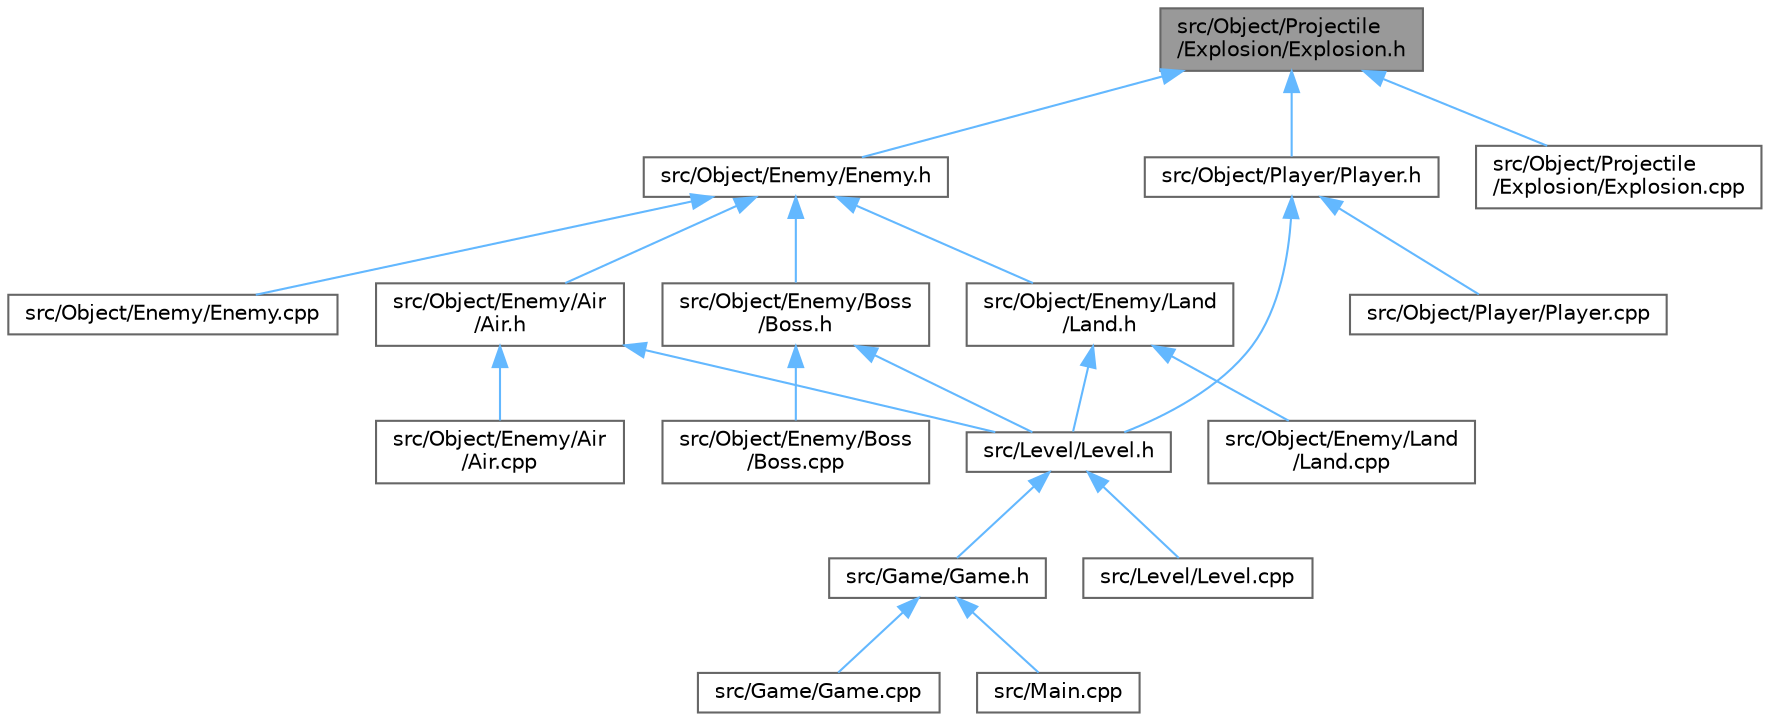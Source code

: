 digraph "src/Object/Projectile/Explosion/Explosion.h"
{
 // LATEX_PDF_SIZE
  bgcolor="transparent";
  edge [fontname=Helvetica,fontsize=10,labelfontname=Helvetica,labelfontsize=10];
  node [fontname=Helvetica,fontsize=10,shape=box,height=0.2,width=0.4];
  Node1 [id="Node000001",label="src/Object/Projectile\l/Explosion/Explosion.h",height=0.2,width=0.4,color="gray40", fillcolor="grey60", style="filled", fontcolor="black",tooltip=" "];
  Node1 -> Node2 [id="edge1_Node000001_Node000002",dir="back",color="steelblue1",style="solid",tooltip=" "];
  Node2 [id="Node000002",label="src/Object/Enemy/Enemy.h",height=0.2,width=0.4,color="grey40", fillcolor="white", style="filled",URL="$_enemy_8h.html",tooltip=" "];
  Node2 -> Node3 [id="edge2_Node000002_Node000003",dir="back",color="steelblue1",style="solid",tooltip=" "];
  Node3 [id="Node000003",label="src/Object/Enemy/Air\l/Air.h",height=0.2,width=0.4,color="grey40", fillcolor="white", style="filled",URL="$_air_8h.html",tooltip=" "];
  Node3 -> Node4 [id="edge3_Node000003_Node000004",dir="back",color="steelblue1",style="solid",tooltip=" "];
  Node4 [id="Node000004",label="src/Level/Level.h",height=0.2,width=0.4,color="grey40", fillcolor="white", style="filled",URL="$_level_8h.html",tooltip=" "];
  Node4 -> Node5 [id="edge4_Node000004_Node000005",dir="back",color="steelblue1",style="solid",tooltip=" "];
  Node5 [id="Node000005",label="src/Game/Game.h",height=0.2,width=0.4,color="grey40", fillcolor="white", style="filled",URL="$_game_8h.html",tooltip=" "];
  Node5 -> Node6 [id="edge5_Node000005_Node000006",dir="back",color="steelblue1",style="solid",tooltip=" "];
  Node6 [id="Node000006",label="src/Game/Game.cpp",height=0.2,width=0.4,color="grey40", fillcolor="white", style="filled",URL="$_game_8cpp.html",tooltip=" "];
  Node5 -> Node7 [id="edge6_Node000005_Node000007",dir="back",color="steelblue1",style="solid",tooltip=" "];
  Node7 [id="Node000007",label="src/Main.cpp",height=0.2,width=0.4,color="grey40", fillcolor="white", style="filled",URL="$_main_8cpp.html",tooltip=" "];
  Node4 -> Node8 [id="edge7_Node000004_Node000008",dir="back",color="steelblue1",style="solid",tooltip=" "];
  Node8 [id="Node000008",label="src/Level/Level.cpp",height=0.2,width=0.4,color="grey40", fillcolor="white", style="filled",URL="$_level_8cpp.html",tooltip=" "];
  Node3 -> Node9 [id="edge8_Node000003_Node000009",dir="back",color="steelblue1",style="solid",tooltip=" "];
  Node9 [id="Node000009",label="src/Object/Enemy/Air\l/Air.cpp",height=0.2,width=0.4,color="grey40", fillcolor="white", style="filled",URL="$_air_8cpp.html",tooltip=" "];
  Node2 -> Node10 [id="edge9_Node000002_Node000010",dir="back",color="steelblue1",style="solid",tooltip=" "];
  Node10 [id="Node000010",label="src/Object/Enemy/Boss\l/Boss.h",height=0.2,width=0.4,color="grey40", fillcolor="white", style="filled",URL="$_boss_8h.html",tooltip=" "];
  Node10 -> Node4 [id="edge10_Node000010_Node000004",dir="back",color="steelblue1",style="solid",tooltip=" "];
  Node10 -> Node11 [id="edge11_Node000010_Node000011",dir="back",color="steelblue1",style="solid",tooltip=" "];
  Node11 [id="Node000011",label="src/Object/Enemy/Boss\l/Boss.cpp",height=0.2,width=0.4,color="grey40", fillcolor="white", style="filled",URL="$_boss_8cpp.html",tooltip=" "];
  Node2 -> Node12 [id="edge12_Node000002_Node000012",dir="back",color="steelblue1",style="solid",tooltip=" "];
  Node12 [id="Node000012",label="src/Object/Enemy/Enemy.cpp",height=0.2,width=0.4,color="grey40", fillcolor="white", style="filled",URL="$_enemy_8cpp.html",tooltip=" "];
  Node2 -> Node13 [id="edge13_Node000002_Node000013",dir="back",color="steelblue1",style="solid",tooltip=" "];
  Node13 [id="Node000013",label="src/Object/Enemy/Land\l/Land.h",height=0.2,width=0.4,color="grey40", fillcolor="white", style="filled",URL="$_land_8h.html",tooltip=" "];
  Node13 -> Node4 [id="edge14_Node000013_Node000004",dir="back",color="steelblue1",style="solid",tooltip=" "];
  Node13 -> Node14 [id="edge15_Node000013_Node000014",dir="back",color="steelblue1",style="solid",tooltip=" "];
  Node14 [id="Node000014",label="src/Object/Enemy/Land\l/Land.cpp",height=0.2,width=0.4,color="grey40", fillcolor="white", style="filled",URL="$_land_8cpp.html",tooltip=" "];
  Node1 -> Node15 [id="edge16_Node000001_Node000015",dir="back",color="steelblue1",style="solid",tooltip=" "];
  Node15 [id="Node000015",label="src/Object/Player/Player.h",height=0.2,width=0.4,color="grey40", fillcolor="white", style="filled",URL="$_object_2_player_2_player_8h.html",tooltip=" "];
  Node15 -> Node4 [id="edge17_Node000015_Node000004",dir="back",color="steelblue1",style="solid",tooltip=" "];
  Node15 -> Node16 [id="edge18_Node000015_Node000016",dir="back",color="steelblue1",style="solid",tooltip=" "];
  Node16 [id="Node000016",label="src/Object/Player/Player.cpp",height=0.2,width=0.4,color="grey40", fillcolor="white", style="filled",URL="$_object_2_player_2_player_8cpp.html",tooltip=" "];
  Node1 -> Node17 [id="edge19_Node000001_Node000017",dir="back",color="steelblue1",style="solid",tooltip=" "];
  Node17 [id="Node000017",label="src/Object/Projectile\l/Explosion/Explosion.cpp",height=0.2,width=0.4,color="grey40", fillcolor="white", style="filled",URL="$_explosion_8cpp.html",tooltip=" "];
}

